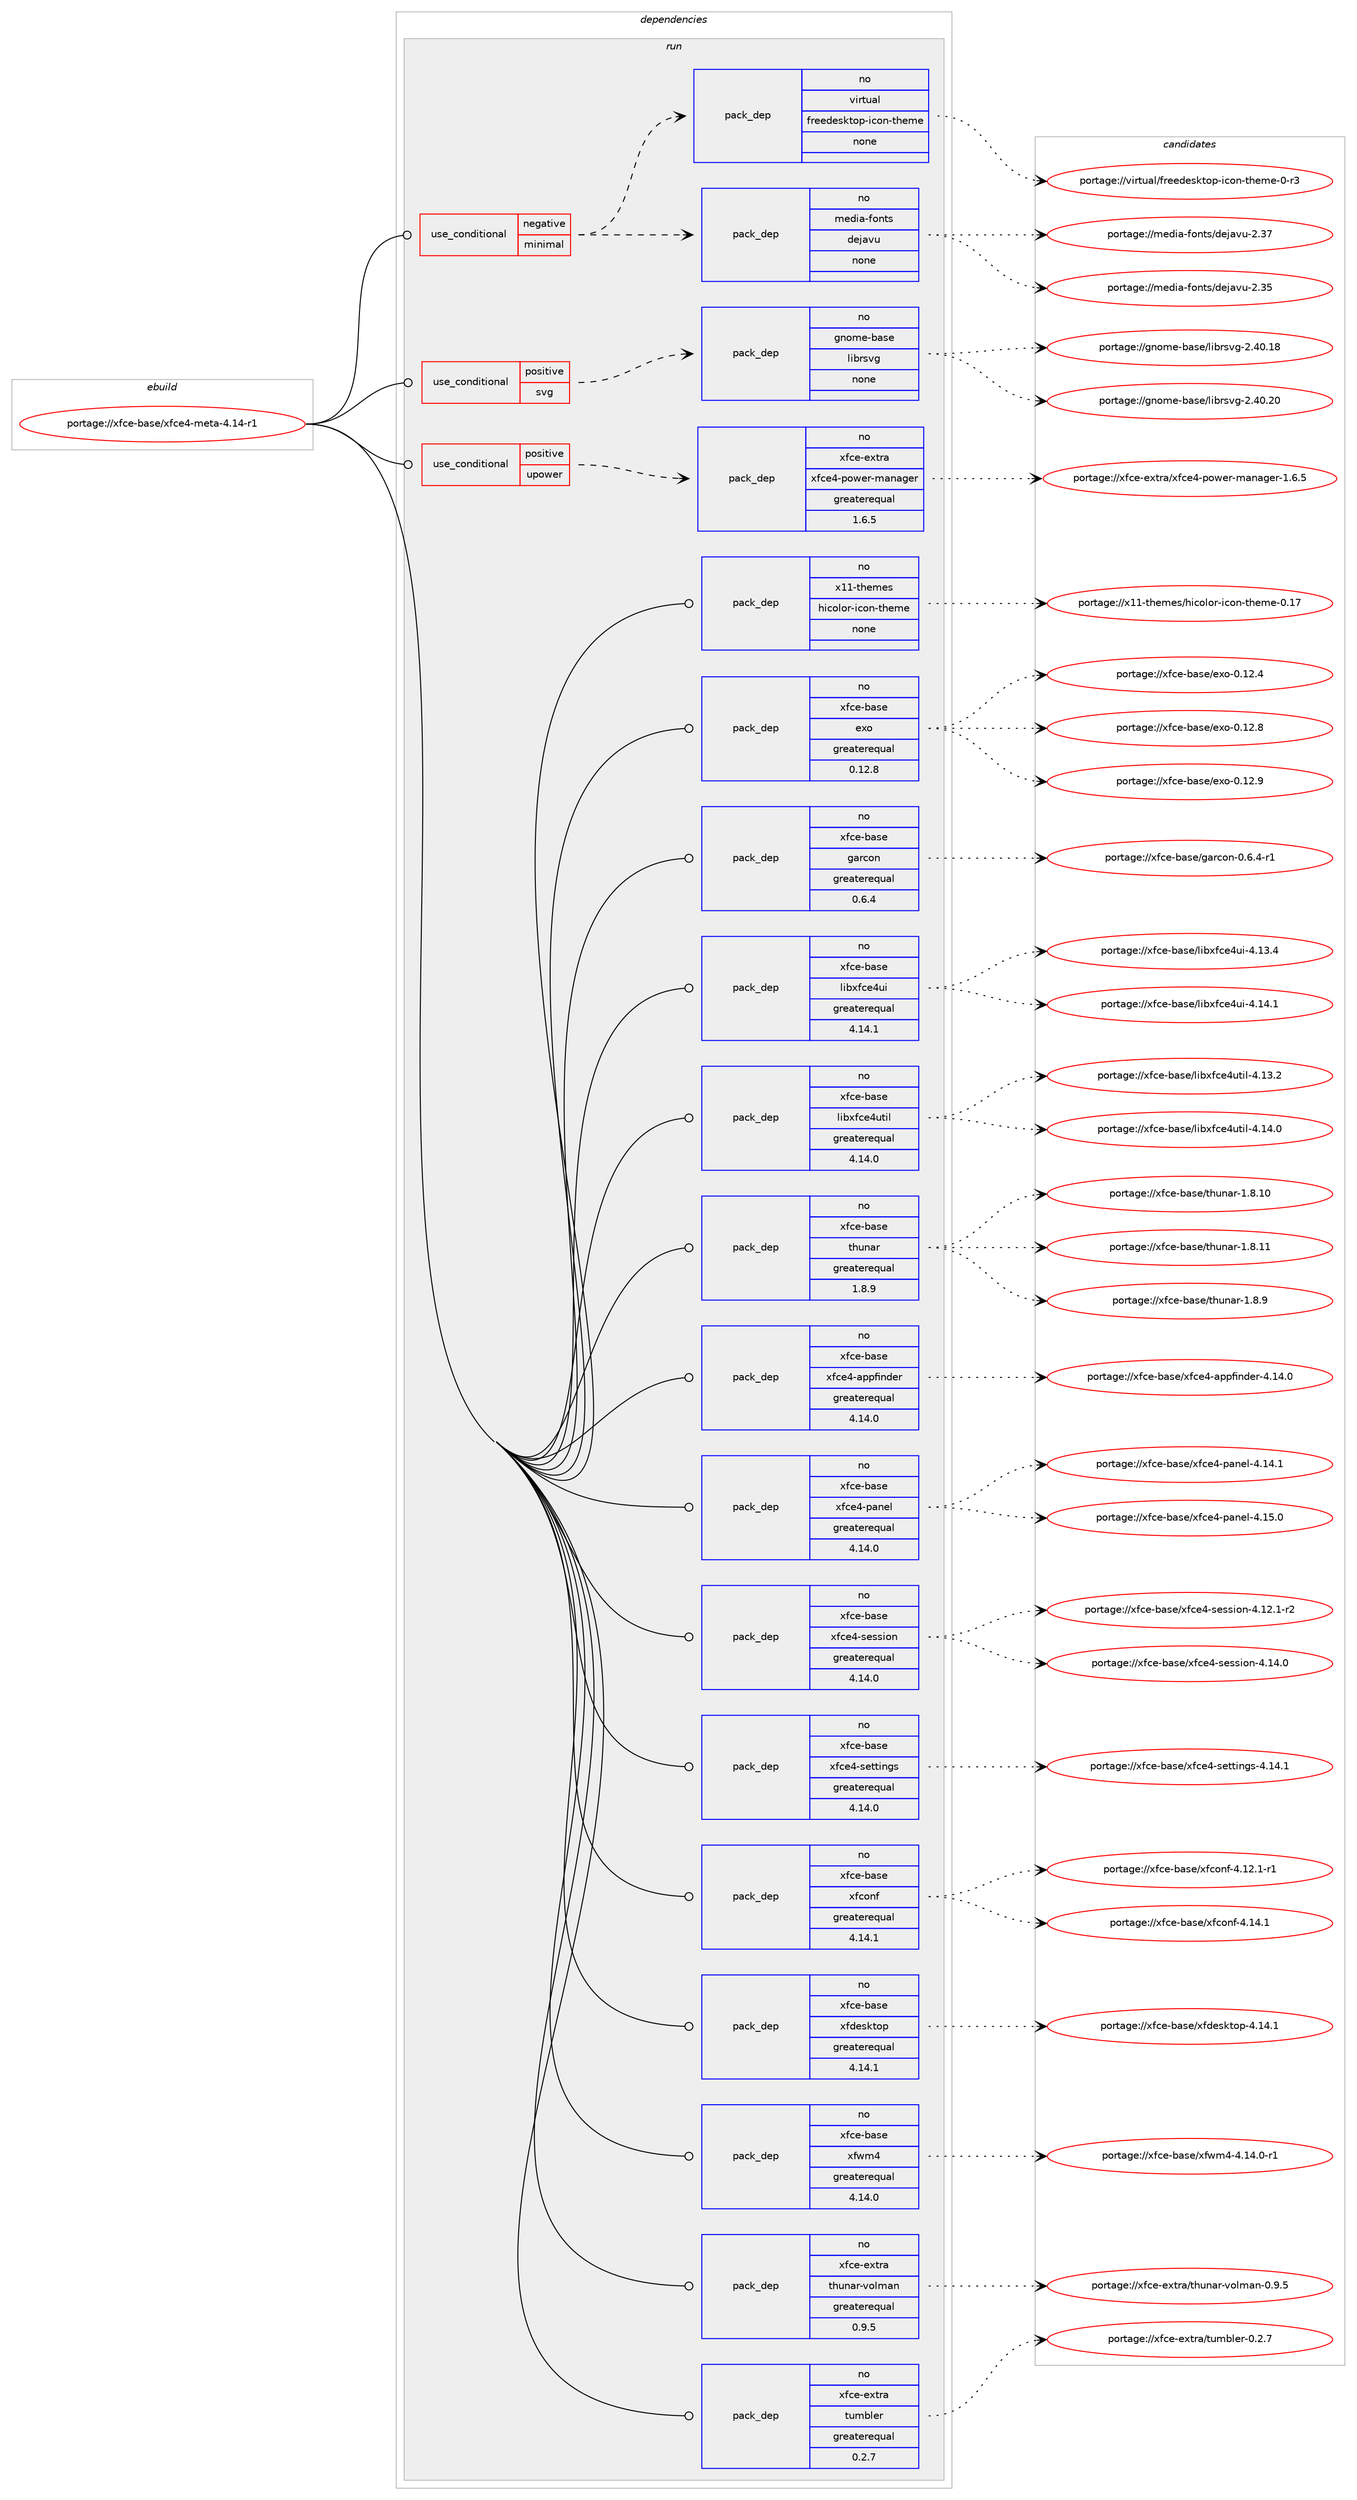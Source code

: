 digraph prolog {

# *************
# Graph options
# *************

newrank=true;
concentrate=true;
compound=true;
graph [rankdir=LR,fontname=Helvetica,fontsize=10,ranksep=1.5];#, ranksep=2.5, nodesep=0.2];
edge  [arrowhead=vee];
node  [fontname=Helvetica,fontsize=10];

# **********
# The ebuild
# **********

subgraph cluster_leftcol {
color=gray;
rank=same;
label=<<i>ebuild</i>>;
id [label="portage://xfce-base/xfce4-meta-4.14-r1", color=red, width=4, href="../xfce-base/xfce4-meta-4.14-r1.svg"];
}

# ****************
# The dependencies
# ****************

subgraph cluster_midcol {
color=gray;
label=<<i>dependencies</i>>;
subgraph cluster_compile {
fillcolor="#eeeeee";
style=filled;
label=<<i>compile</i>>;
}
subgraph cluster_compileandrun {
fillcolor="#eeeeee";
style=filled;
label=<<i>compile and run</i>>;
}
subgraph cluster_run {
fillcolor="#eeeeee";
style=filled;
label=<<i>run</i>>;
subgraph cond109562 {
dependency461592 [label=<<TABLE BORDER="0" CELLBORDER="1" CELLSPACING="0" CELLPADDING="4"><TR><TD ROWSPAN="3" CELLPADDING="10">use_conditional</TD></TR><TR><TD>negative</TD></TR><TR><TD>minimal</TD></TR></TABLE>>, shape=none, color=red];
subgraph pack343660 {
dependency461593 [label=<<TABLE BORDER="0" CELLBORDER="1" CELLSPACING="0" CELLPADDING="4" WIDTH="220"><TR><TD ROWSPAN="6" CELLPADDING="30">pack_dep</TD></TR><TR><TD WIDTH="110">no</TD></TR><TR><TD>media-fonts</TD></TR><TR><TD>dejavu</TD></TR><TR><TD>none</TD></TR><TR><TD></TD></TR></TABLE>>, shape=none, color=blue];
}
dependency461592:e -> dependency461593:w [weight=20,style="dashed",arrowhead="vee"];
subgraph pack343661 {
dependency461594 [label=<<TABLE BORDER="0" CELLBORDER="1" CELLSPACING="0" CELLPADDING="4" WIDTH="220"><TR><TD ROWSPAN="6" CELLPADDING="30">pack_dep</TD></TR><TR><TD WIDTH="110">no</TD></TR><TR><TD>virtual</TD></TR><TR><TD>freedesktop-icon-theme</TD></TR><TR><TD>none</TD></TR><TR><TD></TD></TR></TABLE>>, shape=none, color=blue];
}
dependency461592:e -> dependency461594:w [weight=20,style="dashed",arrowhead="vee"];
}
id:e -> dependency461592:w [weight=20,style="solid",arrowhead="odot"];
subgraph cond109563 {
dependency461595 [label=<<TABLE BORDER="0" CELLBORDER="1" CELLSPACING="0" CELLPADDING="4"><TR><TD ROWSPAN="3" CELLPADDING="10">use_conditional</TD></TR><TR><TD>positive</TD></TR><TR><TD>svg</TD></TR></TABLE>>, shape=none, color=red];
subgraph pack343662 {
dependency461596 [label=<<TABLE BORDER="0" CELLBORDER="1" CELLSPACING="0" CELLPADDING="4" WIDTH="220"><TR><TD ROWSPAN="6" CELLPADDING="30">pack_dep</TD></TR><TR><TD WIDTH="110">no</TD></TR><TR><TD>gnome-base</TD></TR><TR><TD>librsvg</TD></TR><TR><TD>none</TD></TR><TR><TD></TD></TR></TABLE>>, shape=none, color=blue];
}
dependency461595:e -> dependency461596:w [weight=20,style="dashed",arrowhead="vee"];
}
id:e -> dependency461595:w [weight=20,style="solid",arrowhead="odot"];
subgraph cond109564 {
dependency461597 [label=<<TABLE BORDER="0" CELLBORDER="1" CELLSPACING="0" CELLPADDING="4"><TR><TD ROWSPAN="3" CELLPADDING="10">use_conditional</TD></TR><TR><TD>positive</TD></TR><TR><TD>upower</TD></TR></TABLE>>, shape=none, color=red];
subgraph pack343663 {
dependency461598 [label=<<TABLE BORDER="0" CELLBORDER="1" CELLSPACING="0" CELLPADDING="4" WIDTH="220"><TR><TD ROWSPAN="6" CELLPADDING="30">pack_dep</TD></TR><TR><TD WIDTH="110">no</TD></TR><TR><TD>xfce-extra</TD></TR><TR><TD>xfce4-power-manager</TD></TR><TR><TD>greaterequal</TD></TR><TR><TD>1.6.5</TD></TR></TABLE>>, shape=none, color=blue];
}
dependency461597:e -> dependency461598:w [weight=20,style="dashed",arrowhead="vee"];
}
id:e -> dependency461597:w [weight=20,style="solid",arrowhead="odot"];
subgraph pack343664 {
dependency461599 [label=<<TABLE BORDER="0" CELLBORDER="1" CELLSPACING="0" CELLPADDING="4" WIDTH="220"><TR><TD ROWSPAN="6" CELLPADDING="30">pack_dep</TD></TR><TR><TD WIDTH="110">no</TD></TR><TR><TD>x11-themes</TD></TR><TR><TD>hicolor-icon-theme</TD></TR><TR><TD>none</TD></TR><TR><TD></TD></TR></TABLE>>, shape=none, color=blue];
}
id:e -> dependency461599:w [weight=20,style="solid",arrowhead="odot"];
subgraph pack343665 {
dependency461600 [label=<<TABLE BORDER="0" CELLBORDER="1" CELLSPACING="0" CELLPADDING="4" WIDTH="220"><TR><TD ROWSPAN="6" CELLPADDING="30">pack_dep</TD></TR><TR><TD WIDTH="110">no</TD></TR><TR><TD>xfce-base</TD></TR><TR><TD>exo</TD></TR><TR><TD>greaterequal</TD></TR><TR><TD>0.12.8</TD></TR></TABLE>>, shape=none, color=blue];
}
id:e -> dependency461600:w [weight=20,style="solid",arrowhead="odot"];
subgraph pack343666 {
dependency461601 [label=<<TABLE BORDER="0" CELLBORDER="1" CELLSPACING="0" CELLPADDING="4" WIDTH="220"><TR><TD ROWSPAN="6" CELLPADDING="30">pack_dep</TD></TR><TR><TD WIDTH="110">no</TD></TR><TR><TD>xfce-base</TD></TR><TR><TD>garcon</TD></TR><TR><TD>greaterequal</TD></TR><TR><TD>0.6.4</TD></TR></TABLE>>, shape=none, color=blue];
}
id:e -> dependency461601:w [weight=20,style="solid",arrowhead="odot"];
subgraph pack343667 {
dependency461602 [label=<<TABLE BORDER="0" CELLBORDER="1" CELLSPACING="0" CELLPADDING="4" WIDTH="220"><TR><TD ROWSPAN="6" CELLPADDING="30">pack_dep</TD></TR><TR><TD WIDTH="110">no</TD></TR><TR><TD>xfce-base</TD></TR><TR><TD>libxfce4ui</TD></TR><TR><TD>greaterequal</TD></TR><TR><TD>4.14.1</TD></TR></TABLE>>, shape=none, color=blue];
}
id:e -> dependency461602:w [weight=20,style="solid",arrowhead="odot"];
subgraph pack343668 {
dependency461603 [label=<<TABLE BORDER="0" CELLBORDER="1" CELLSPACING="0" CELLPADDING="4" WIDTH="220"><TR><TD ROWSPAN="6" CELLPADDING="30">pack_dep</TD></TR><TR><TD WIDTH="110">no</TD></TR><TR><TD>xfce-base</TD></TR><TR><TD>libxfce4util</TD></TR><TR><TD>greaterequal</TD></TR><TR><TD>4.14.0</TD></TR></TABLE>>, shape=none, color=blue];
}
id:e -> dependency461603:w [weight=20,style="solid",arrowhead="odot"];
subgraph pack343669 {
dependency461604 [label=<<TABLE BORDER="0" CELLBORDER="1" CELLSPACING="0" CELLPADDING="4" WIDTH="220"><TR><TD ROWSPAN="6" CELLPADDING="30">pack_dep</TD></TR><TR><TD WIDTH="110">no</TD></TR><TR><TD>xfce-base</TD></TR><TR><TD>thunar</TD></TR><TR><TD>greaterequal</TD></TR><TR><TD>1.8.9</TD></TR></TABLE>>, shape=none, color=blue];
}
id:e -> dependency461604:w [weight=20,style="solid",arrowhead="odot"];
subgraph pack343670 {
dependency461605 [label=<<TABLE BORDER="0" CELLBORDER="1" CELLSPACING="0" CELLPADDING="4" WIDTH="220"><TR><TD ROWSPAN="6" CELLPADDING="30">pack_dep</TD></TR><TR><TD WIDTH="110">no</TD></TR><TR><TD>xfce-base</TD></TR><TR><TD>xfce4-appfinder</TD></TR><TR><TD>greaterequal</TD></TR><TR><TD>4.14.0</TD></TR></TABLE>>, shape=none, color=blue];
}
id:e -> dependency461605:w [weight=20,style="solid",arrowhead="odot"];
subgraph pack343671 {
dependency461606 [label=<<TABLE BORDER="0" CELLBORDER="1" CELLSPACING="0" CELLPADDING="4" WIDTH="220"><TR><TD ROWSPAN="6" CELLPADDING="30">pack_dep</TD></TR><TR><TD WIDTH="110">no</TD></TR><TR><TD>xfce-base</TD></TR><TR><TD>xfce4-panel</TD></TR><TR><TD>greaterequal</TD></TR><TR><TD>4.14.0</TD></TR></TABLE>>, shape=none, color=blue];
}
id:e -> dependency461606:w [weight=20,style="solid",arrowhead="odot"];
subgraph pack343672 {
dependency461607 [label=<<TABLE BORDER="0" CELLBORDER="1" CELLSPACING="0" CELLPADDING="4" WIDTH="220"><TR><TD ROWSPAN="6" CELLPADDING="30">pack_dep</TD></TR><TR><TD WIDTH="110">no</TD></TR><TR><TD>xfce-base</TD></TR><TR><TD>xfce4-session</TD></TR><TR><TD>greaterequal</TD></TR><TR><TD>4.14.0</TD></TR></TABLE>>, shape=none, color=blue];
}
id:e -> dependency461607:w [weight=20,style="solid",arrowhead="odot"];
subgraph pack343673 {
dependency461608 [label=<<TABLE BORDER="0" CELLBORDER="1" CELLSPACING="0" CELLPADDING="4" WIDTH="220"><TR><TD ROWSPAN="6" CELLPADDING="30">pack_dep</TD></TR><TR><TD WIDTH="110">no</TD></TR><TR><TD>xfce-base</TD></TR><TR><TD>xfce4-settings</TD></TR><TR><TD>greaterequal</TD></TR><TR><TD>4.14.0</TD></TR></TABLE>>, shape=none, color=blue];
}
id:e -> dependency461608:w [weight=20,style="solid",arrowhead="odot"];
subgraph pack343674 {
dependency461609 [label=<<TABLE BORDER="0" CELLBORDER="1" CELLSPACING="0" CELLPADDING="4" WIDTH="220"><TR><TD ROWSPAN="6" CELLPADDING="30">pack_dep</TD></TR><TR><TD WIDTH="110">no</TD></TR><TR><TD>xfce-base</TD></TR><TR><TD>xfconf</TD></TR><TR><TD>greaterequal</TD></TR><TR><TD>4.14.1</TD></TR></TABLE>>, shape=none, color=blue];
}
id:e -> dependency461609:w [weight=20,style="solid",arrowhead="odot"];
subgraph pack343675 {
dependency461610 [label=<<TABLE BORDER="0" CELLBORDER="1" CELLSPACING="0" CELLPADDING="4" WIDTH="220"><TR><TD ROWSPAN="6" CELLPADDING="30">pack_dep</TD></TR><TR><TD WIDTH="110">no</TD></TR><TR><TD>xfce-base</TD></TR><TR><TD>xfdesktop</TD></TR><TR><TD>greaterequal</TD></TR><TR><TD>4.14.1</TD></TR></TABLE>>, shape=none, color=blue];
}
id:e -> dependency461610:w [weight=20,style="solid",arrowhead="odot"];
subgraph pack343676 {
dependency461611 [label=<<TABLE BORDER="0" CELLBORDER="1" CELLSPACING="0" CELLPADDING="4" WIDTH="220"><TR><TD ROWSPAN="6" CELLPADDING="30">pack_dep</TD></TR><TR><TD WIDTH="110">no</TD></TR><TR><TD>xfce-base</TD></TR><TR><TD>xfwm4</TD></TR><TR><TD>greaterequal</TD></TR><TR><TD>4.14.0</TD></TR></TABLE>>, shape=none, color=blue];
}
id:e -> dependency461611:w [weight=20,style="solid",arrowhead="odot"];
subgraph pack343677 {
dependency461612 [label=<<TABLE BORDER="0" CELLBORDER="1" CELLSPACING="0" CELLPADDING="4" WIDTH="220"><TR><TD ROWSPAN="6" CELLPADDING="30">pack_dep</TD></TR><TR><TD WIDTH="110">no</TD></TR><TR><TD>xfce-extra</TD></TR><TR><TD>thunar-volman</TD></TR><TR><TD>greaterequal</TD></TR><TR><TD>0.9.5</TD></TR></TABLE>>, shape=none, color=blue];
}
id:e -> dependency461612:w [weight=20,style="solid",arrowhead="odot"];
subgraph pack343678 {
dependency461613 [label=<<TABLE BORDER="0" CELLBORDER="1" CELLSPACING="0" CELLPADDING="4" WIDTH="220"><TR><TD ROWSPAN="6" CELLPADDING="30">pack_dep</TD></TR><TR><TD WIDTH="110">no</TD></TR><TR><TD>xfce-extra</TD></TR><TR><TD>tumbler</TD></TR><TR><TD>greaterequal</TD></TR><TR><TD>0.2.7</TD></TR></TABLE>>, shape=none, color=blue];
}
id:e -> dependency461613:w [weight=20,style="solid",arrowhead="odot"];
}
}

# **************
# The candidates
# **************

subgraph cluster_choices {
rank=same;
color=gray;
label=<<i>candidates</i>>;

subgraph choice343660 {
color=black;
nodesep=1;
choiceportage109101100105974510211111011611547100101106971181174550465153 [label="portage://media-fonts/dejavu-2.35", color=red, width=4,href="../media-fonts/dejavu-2.35.svg"];
choiceportage109101100105974510211111011611547100101106971181174550465155 [label="portage://media-fonts/dejavu-2.37", color=red, width=4,href="../media-fonts/dejavu-2.37.svg"];
dependency461593:e -> choiceportage109101100105974510211111011611547100101106971181174550465153:w [style=dotted,weight="100"];
dependency461593:e -> choiceportage109101100105974510211111011611547100101106971181174550465155:w [style=dotted,weight="100"];
}
subgraph choice343661 {
color=black;
nodesep=1;
choiceportage118105114116117971084710211410110110010111510711611111245105991111104511610410110910145484511451 [label="portage://virtual/freedesktop-icon-theme-0-r3", color=red, width=4,href="../virtual/freedesktop-icon-theme-0-r3.svg"];
dependency461594:e -> choiceportage118105114116117971084710211410110110010111510711611111245105991111104511610410110910145484511451:w [style=dotted,weight="100"];
}
subgraph choice343662 {
color=black;
nodesep=1;
choiceportage10311011110910145989711510147108105981141151181034550465248464956 [label="portage://gnome-base/librsvg-2.40.18", color=red, width=4,href="../gnome-base/librsvg-2.40.18.svg"];
choiceportage10311011110910145989711510147108105981141151181034550465248465048 [label="portage://gnome-base/librsvg-2.40.20", color=red, width=4,href="../gnome-base/librsvg-2.40.20.svg"];
dependency461596:e -> choiceportage10311011110910145989711510147108105981141151181034550465248464956:w [style=dotted,weight="100"];
dependency461596:e -> choiceportage10311011110910145989711510147108105981141151181034550465248465048:w [style=dotted,weight="100"];
}
subgraph choice343663 {
color=black;
nodesep=1;
choiceportage12010299101451011201161149747120102991015245112111119101114451099711097103101114454946544653 [label="portage://xfce-extra/xfce4-power-manager-1.6.5", color=red, width=4,href="../xfce-extra/xfce4-power-manager-1.6.5.svg"];
dependency461598:e -> choiceportage12010299101451011201161149747120102991015245112111119101114451099711097103101114454946544653:w [style=dotted,weight="100"];
}
subgraph choice343664 {
color=black;
nodesep=1;
choiceportage12049494511610410110910111547104105991111081111144510599111110451161041011091014548464955 [label="portage://x11-themes/hicolor-icon-theme-0.17", color=red, width=4,href="../x11-themes/hicolor-icon-theme-0.17.svg"];
dependency461599:e -> choiceportage12049494511610410110910111547104105991111081111144510599111110451161041011091014548464955:w [style=dotted,weight="100"];
}
subgraph choice343665 {
color=black;
nodesep=1;
choiceportage120102991014598971151014710112011145484649504652 [label="portage://xfce-base/exo-0.12.4", color=red, width=4,href="../xfce-base/exo-0.12.4.svg"];
choiceportage120102991014598971151014710112011145484649504656 [label="portage://xfce-base/exo-0.12.8", color=red, width=4,href="../xfce-base/exo-0.12.8.svg"];
choiceportage120102991014598971151014710112011145484649504657 [label="portage://xfce-base/exo-0.12.9", color=red, width=4,href="../xfce-base/exo-0.12.9.svg"];
dependency461600:e -> choiceportage120102991014598971151014710112011145484649504652:w [style=dotted,weight="100"];
dependency461600:e -> choiceportage120102991014598971151014710112011145484649504656:w [style=dotted,weight="100"];
dependency461600:e -> choiceportage120102991014598971151014710112011145484649504657:w [style=dotted,weight="100"];
}
subgraph choice343666 {
color=black;
nodesep=1;
choiceportage120102991014598971151014710397114991111104548465446524511449 [label="portage://xfce-base/garcon-0.6.4-r1", color=red, width=4,href="../xfce-base/garcon-0.6.4-r1.svg"];
dependency461601:e -> choiceportage120102991014598971151014710397114991111104548465446524511449:w [style=dotted,weight="100"];
}
subgraph choice343667 {
color=black;
nodesep=1;
choiceportage120102991014598971151014710810598120102991015211710545524649514652 [label="portage://xfce-base/libxfce4ui-4.13.4", color=red, width=4,href="../xfce-base/libxfce4ui-4.13.4.svg"];
choiceportage120102991014598971151014710810598120102991015211710545524649524649 [label="portage://xfce-base/libxfce4ui-4.14.1", color=red, width=4,href="../xfce-base/libxfce4ui-4.14.1.svg"];
dependency461602:e -> choiceportage120102991014598971151014710810598120102991015211710545524649514652:w [style=dotted,weight="100"];
dependency461602:e -> choiceportage120102991014598971151014710810598120102991015211710545524649524649:w [style=dotted,weight="100"];
}
subgraph choice343668 {
color=black;
nodesep=1;
choiceportage120102991014598971151014710810598120102991015211711610510845524649514650 [label="portage://xfce-base/libxfce4util-4.13.2", color=red, width=4,href="../xfce-base/libxfce4util-4.13.2.svg"];
choiceportage120102991014598971151014710810598120102991015211711610510845524649524648 [label="portage://xfce-base/libxfce4util-4.14.0", color=red, width=4,href="../xfce-base/libxfce4util-4.14.0.svg"];
dependency461603:e -> choiceportage120102991014598971151014710810598120102991015211711610510845524649514650:w [style=dotted,weight="100"];
dependency461603:e -> choiceportage120102991014598971151014710810598120102991015211711610510845524649524648:w [style=dotted,weight="100"];
}
subgraph choice343669 {
color=black;
nodesep=1;
choiceportage12010299101459897115101471161041171109711445494656464948 [label="portage://xfce-base/thunar-1.8.10", color=red, width=4,href="../xfce-base/thunar-1.8.10.svg"];
choiceportage12010299101459897115101471161041171109711445494656464949 [label="portage://xfce-base/thunar-1.8.11", color=red, width=4,href="../xfce-base/thunar-1.8.11.svg"];
choiceportage120102991014598971151014711610411711097114454946564657 [label="portage://xfce-base/thunar-1.8.9", color=red, width=4,href="../xfce-base/thunar-1.8.9.svg"];
dependency461604:e -> choiceportage12010299101459897115101471161041171109711445494656464948:w [style=dotted,weight="100"];
dependency461604:e -> choiceportage12010299101459897115101471161041171109711445494656464949:w [style=dotted,weight="100"];
dependency461604:e -> choiceportage120102991014598971151014711610411711097114454946564657:w [style=dotted,weight="100"];
}
subgraph choice343670 {
color=black;
nodesep=1;
choiceportage12010299101459897115101471201029910152459711211210210511010010111445524649524648 [label="portage://xfce-base/xfce4-appfinder-4.14.0", color=red, width=4,href="../xfce-base/xfce4-appfinder-4.14.0.svg"];
dependency461605:e -> choiceportage12010299101459897115101471201029910152459711211210210511010010111445524649524648:w [style=dotted,weight="100"];
}
subgraph choice343671 {
color=black;
nodesep=1;
choiceportage12010299101459897115101471201029910152451129711010110845524649524649 [label="portage://xfce-base/xfce4-panel-4.14.1", color=red, width=4,href="../xfce-base/xfce4-panel-4.14.1.svg"];
choiceportage12010299101459897115101471201029910152451129711010110845524649534648 [label="portage://xfce-base/xfce4-panel-4.15.0", color=red, width=4,href="../xfce-base/xfce4-panel-4.15.0.svg"];
dependency461606:e -> choiceportage12010299101459897115101471201029910152451129711010110845524649524649:w [style=dotted,weight="100"];
dependency461606:e -> choiceportage12010299101459897115101471201029910152451129711010110845524649534648:w [style=dotted,weight="100"];
}
subgraph choice343672 {
color=black;
nodesep=1;
choiceportage1201029910145989711510147120102991015245115101115115105111110455246495046494511450 [label="portage://xfce-base/xfce4-session-4.12.1-r2", color=red, width=4,href="../xfce-base/xfce4-session-4.12.1-r2.svg"];
choiceportage120102991014598971151014712010299101524511510111511510511111045524649524648 [label="portage://xfce-base/xfce4-session-4.14.0", color=red, width=4,href="../xfce-base/xfce4-session-4.14.0.svg"];
dependency461607:e -> choiceportage1201029910145989711510147120102991015245115101115115105111110455246495046494511450:w [style=dotted,weight="100"];
dependency461607:e -> choiceportage120102991014598971151014712010299101524511510111511510511111045524649524648:w [style=dotted,weight="100"];
}
subgraph choice343673 {
color=black;
nodesep=1;
choiceportage120102991014598971151014712010299101524511510111611610511010311545524649524649 [label="portage://xfce-base/xfce4-settings-4.14.1", color=red, width=4,href="../xfce-base/xfce4-settings-4.14.1.svg"];
dependency461608:e -> choiceportage120102991014598971151014712010299101524511510111611610511010311545524649524649:w [style=dotted,weight="100"];
}
subgraph choice343674 {
color=black;
nodesep=1;
choiceportage120102991014598971151014712010299111110102455246495046494511449 [label="portage://xfce-base/xfconf-4.12.1-r1", color=red, width=4,href="../xfce-base/xfconf-4.12.1-r1.svg"];
choiceportage12010299101459897115101471201029911111010245524649524649 [label="portage://xfce-base/xfconf-4.14.1", color=red, width=4,href="../xfce-base/xfconf-4.14.1.svg"];
dependency461609:e -> choiceportage120102991014598971151014712010299111110102455246495046494511449:w [style=dotted,weight="100"];
dependency461609:e -> choiceportage12010299101459897115101471201029911111010245524649524649:w [style=dotted,weight="100"];
}
subgraph choice343675 {
color=black;
nodesep=1;
choiceportage120102991014598971151014712010210010111510711611111245524649524649 [label="portage://xfce-base/xfdesktop-4.14.1", color=red, width=4,href="../xfce-base/xfdesktop-4.14.1.svg"];
dependency461610:e -> choiceportage120102991014598971151014712010210010111510711611111245524649524649:w [style=dotted,weight="100"];
}
subgraph choice343676 {
color=black;
nodesep=1;
choiceportage120102991014598971151014712010211910952455246495246484511449 [label="portage://xfce-base/xfwm4-4.14.0-r1", color=red, width=4,href="../xfce-base/xfwm4-4.14.0-r1.svg"];
dependency461611:e -> choiceportage120102991014598971151014712010211910952455246495246484511449:w [style=dotted,weight="100"];
}
subgraph choice343677 {
color=black;
nodesep=1;
choiceportage12010299101451011201161149747116104117110971144511811110810997110454846574653 [label="portage://xfce-extra/thunar-volman-0.9.5", color=red, width=4,href="../xfce-extra/thunar-volman-0.9.5.svg"];
dependency461612:e -> choiceportage12010299101451011201161149747116104117110971144511811110810997110454846574653:w [style=dotted,weight="100"];
}
subgraph choice343678 {
color=black;
nodesep=1;
choiceportage1201029910145101120116114974711611710998108101114454846504655 [label="portage://xfce-extra/tumbler-0.2.7", color=red, width=4,href="../xfce-extra/tumbler-0.2.7.svg"];
dependency461613:e -> choiceportage1201029910145101120116114974711611710998108101114454846504655:w [style=dotted,weight="100"];
}
}

}
